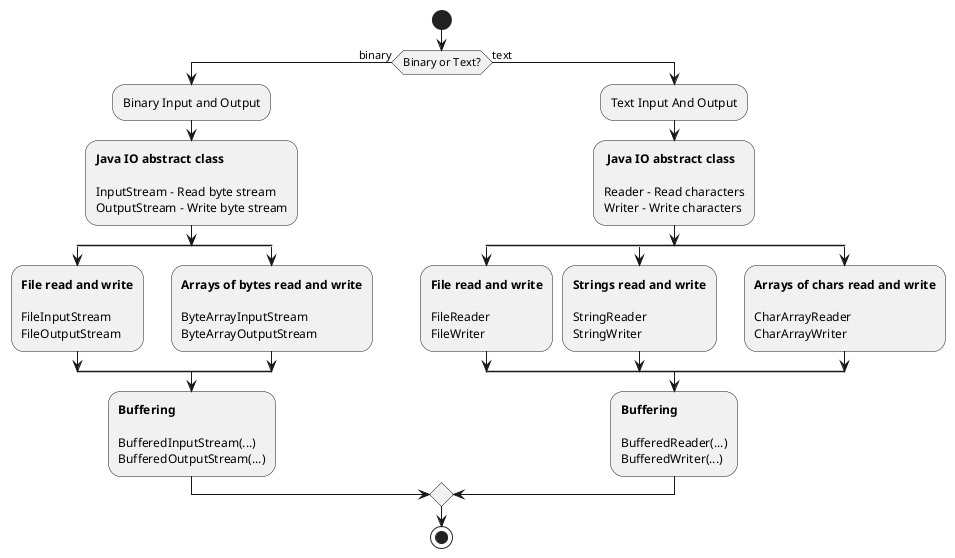 @startuml java-io-decision-tree
start

if (Binary or Text?) then (binary)
  :Binary Input and Output;
  :**Java IO abstract class**

  InputStream - Read byte stream
  OutputStream - Write byte stream;

  split
    :**File read and write**

    FileInputStream
    FileOutputStream;
  split again
    :**Arrays of bytes read and write**

    ByteArrayInputStream
    ByteArrayOutputStream;
  end split

  :**Buffering**

  BufferedInputStream(...)
  BufferedOutputStream(...);

else (text)
  :Text Input And Output;
  : **Java IO abstract class**

  Reader - Read characters
  Writer - Write characters;

  split
    :**File read and write**

    FileReader
    FileWriter;

  split again
    :**Strings read and write**

    StringReader
    StringWriter;
  split again
    :**Arrays of chars read and write**

    CharArrayReader
    CharArrayWriter;
  end split

  :**Buffering**

  BufferedReader(...)
  BufferedWriter(...);

endif
stop
@enduml
